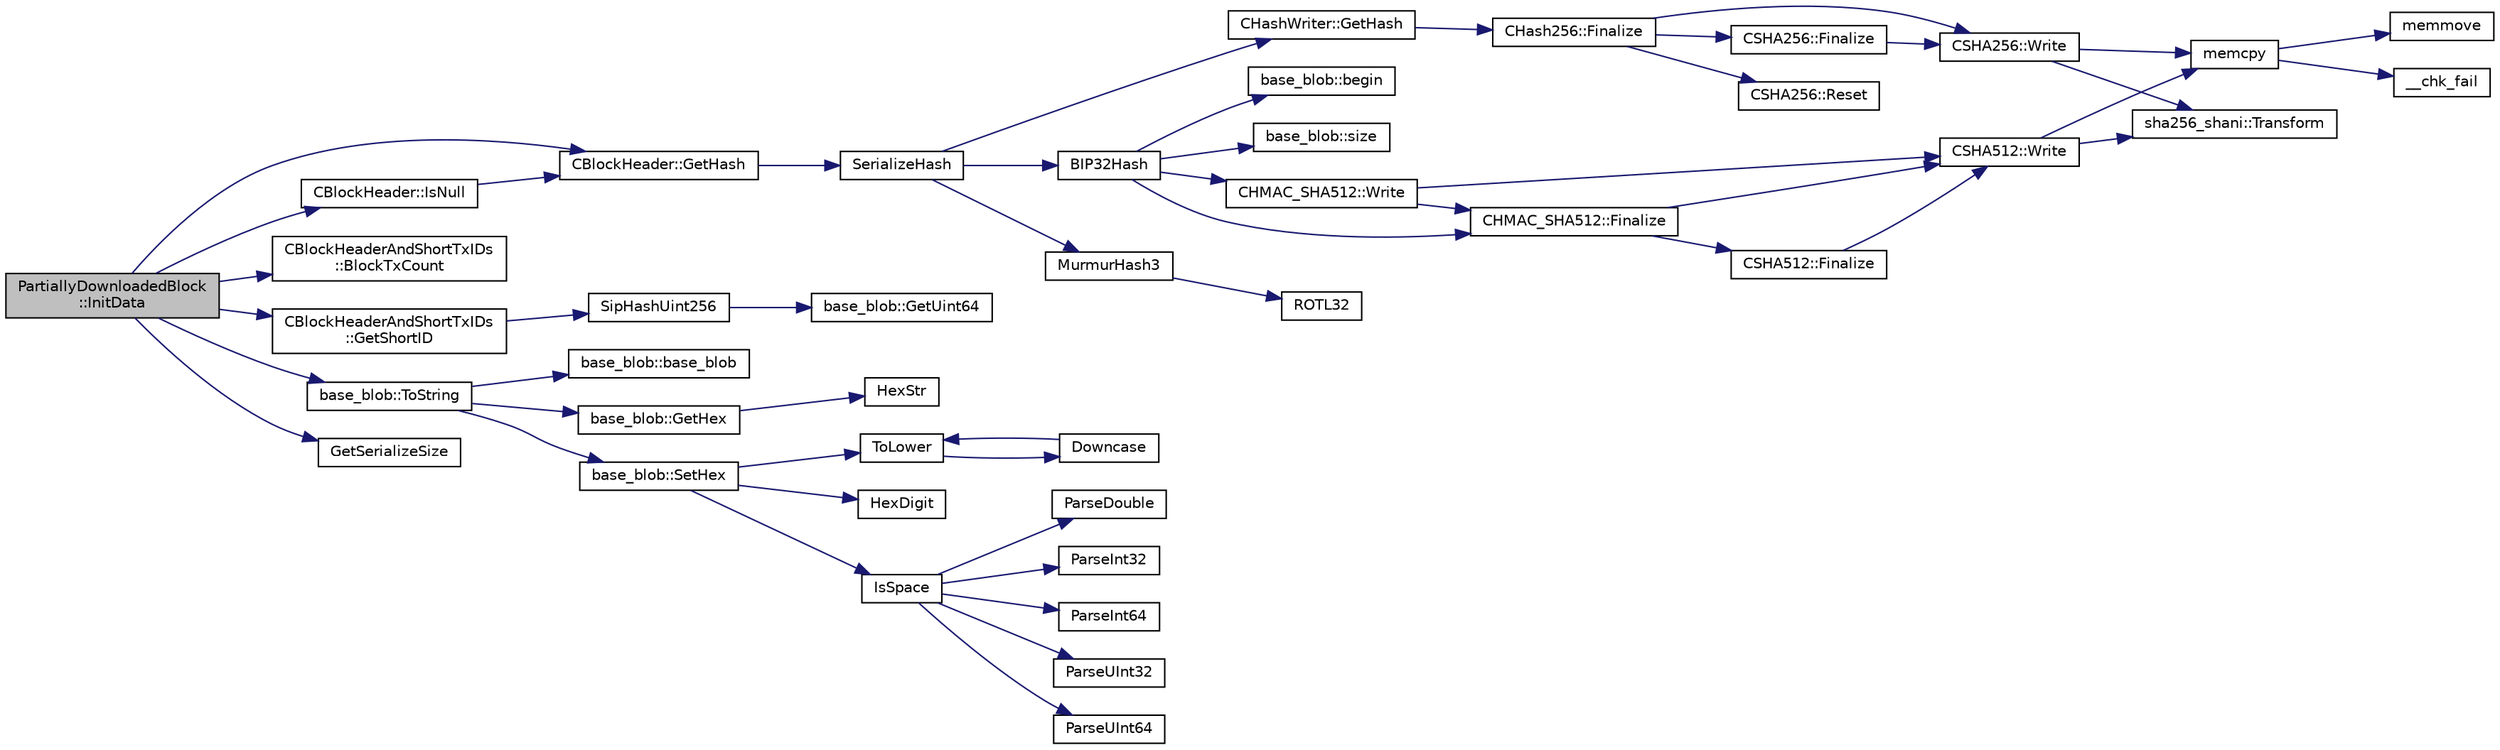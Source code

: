 digraph "PartiallyDownloadedBlock::InitData"
{
  edge [fontname="Helvetica",fontsize="10",labelfontname="Helvetica",labelfontsize="10"];
  node [fontname="Helvetica",fontsize="10",shape=record];
  rankdir="LR";
  Node1 [label="PartiallyDownloadedBlock\l::InitData",height=0.2,width=0.4,color="black", fillcolor="grey75", style="filled", fontcolor="black"];
  Node1 -> Node2 [color="midnightblue",fontsize="10",style="solid",fontname="Helvetica"];
  Node2 [label="CBlockHeader::IsNull",height=0.2,width=0.4,color="black", fillcolor="white", style="filled",URL="$class_c_block_header.html#a5c179f4a8b5728ba381a26d0450403b8"];
  Node2 -> Node3 [color="midnightblue",fontsize="10",style="solid",fontname="Helvetica"];
  Node3 [label="CBlockHeader::GetHash",height=0.2,width=0.4,color="black", fillcolor="white", style="filled",URL="$class_c_block_header.html#ae1165e54882d364b030fb33673d64dbd"];
  Node3 -> Node4 [color="midnightblue",fontsize="10",style="solid",fontname="Helvetica"];
  Node4 [label="SerializeHash",height=0.2,width=0.4,color="black", fillcolor="white", style="filled",URL="$hash_8h.html#a6de694e43f17c62025c6883965b65e63",tooltip="Compute the 256-bit hash of an object&#39;s serialization. "];
  Node4 -> Node5 [color="midnightblue",fontsize="10",style="solid",fontname="Helvetica"];
  Node5 [label="CHashWriter::GetHash",height=0.2,width=0.4,color="black", fillcolor="white", style="filled",URL="$class_c_hash_writer.html#ae94a937211502eabf19477630090093a"];
  Node5 -> Node6 [color="midnightblue",fontsize="10",style="solid",fontname="Helvetica"];
  Node6 [label="CHash256::Finalize",height=0.2,width=0.4,color="black", fillcolor="white", style="filled",URL="$class_c_hash256.html#aa8a70c1b7cf24ce7d00240a1131cf4e7"];
  Node6 -> Node7 [color="midnightblue",fontsize="10",style="solid",fontname="Helvetica"];
  Node7 [label="CSHA256::Finalize",height=0.2,width=0.4,color="black", fillcolor="white", style="filled",URL="$class_c_s_h_a256.html#a4259230be0caefa590bc324fc12b9b90"];
  Node7 -> Node8 [color="midnightblue",fontsize="10",style="solid",fontname="Helvetica"];
  Node8 [label="CSHA256::Write",height=0.2,width=0.4,color="black", fillcolor="white", style="filled",URL="$class_c_s_h_a256.html#a9d7de520a562655da85349372820c883"];
  Node8 -> Node9 [color="midnightblue",fontsize="10",style="solid",fontname="Helvetica"];
  Node9 [label="memcpy",height=0.2,width=0.4,color="black", fillcolor="white", style="filled",URL="$glibc__compat_8cpp.html#a0f46826ab0466591e136db24394923cf"];
  Node9 -> Node10 [color="midnightblue",fontsize="10",style="solid",fontname="Helvetica"];
  Node10 [label="memmove",height=0.2,width=0.4,color="black", fillcolor="white", style="filled",URL="$glibc__compat_8cpp.html#a9778d49e9029dd75bc53ecbbf9f5e9a1"];
  Node9 -> Node11 [color="midnightblue",fontsize="10",style="solid",fontname="Helvetica"];
  Node11 [label="__chk_fail",height=0.2,width=0.4,color="black", fillcolor="white", style="filled",URL="$glibc__compat_8cpp.html#a424ac71631da5ada2976630ff67051d1"];
  Node8 -> Node12 [color="midnightblue",fontsize="10",style="solid",fontname="Helvetica"];
  Node12 [label="sha256_shani::Transform",height=0.2,width=0.4,color="black", fillcolor="white", style="filled",URL="$namespacesha256__shani.html#a97d2e267c87add9a1172d948e05ba471"];
  Node6 -> Node13 [color="midnightblue",fontsize="10",style="solid",fontname="Helvetica"];
  Node13 [label="CSHA256::Reset",height=0.2,width=0.4,color="black", fillcolor="white", style="filled",URL="$class_c_s_h_a256.html#a2122395dd5604990eaa0077b43a0e8d4"];
  Node6 -> Node8 [color="midnightblue",fontsize="10",style="solid",fontname="Helvetica"];
  Node4 -> Node14 [color="midnightblue",fontsize="10",style="solid",fontname="Helvetica"];
  Node14 [label="MurmurHash3",height=0.2,width=0.4,color="black", fillcolor="white", style="filled",URL="$hash_8h.html#a3cf0406d24590eaad9a3163c552e9730"];
  Node14 -> Node15 [color="midnightblue",fontsize="10",style="solid",fontname="Helvetica"];
  Node15 [label="ROTL32",height=0.2,width=0.4,color="black", fillcolor="white", style="filled",URL="$hash_8cpp.html#aa8045f521ac28bee04e4980f93272dc0"];
  Node4 -> Node16 [color="midnightblue",fontsize="10",style="solid",fontname="Helvetica"];
  Node16 [label="BIP32Hash",height=0.2,width=0.4,color="black", fillcolor="white", style="filled",URL="$hash_8h.html#a391c1a6a1f947abbc53cc51fc709110e"];
  Node16 -> Node17 [color="midnightblue",fontsize="10",style="solid",fontname="Helvetica"];
  Node17 [label="base_blob::begin",height=0.2,width=0.4,color="black", fillcolor="white", style="filled",URL="$classbase__blob.html#aeee68e00ceeacf49086e98b661e017ff"];
  Node16 -> Node18 [color="midnightblue",fontsize="10",style="solid",fontname="Helvetica"];
  Node18 [label="base_blob::size",height=0.2,width=0.4,color="black", fillcolor="white", style="filled",URL="$classbase__blob.html#a449c3f902fcab7af6c74aa9fee099542"];
  Node16 -> Node19 [color="midnightblue",fontsize="10",style="solid",fontname="Helvetica"];
  Node19 [label="CHMAC_SHA512::Write",height=0.2,width=0.4,color="black", fillcolor="white", style="filled",URL="$class_c_h_m_a_c___s_h_a512.html#aefdf2b068b668027b67c8822227a5a18"];
  Node19 -> Node20 [color="midnightblue",fontsize="10",style="solid",fontname="Helvetica"];
  Node20 [label="CSHA512::Write",height=0.2,width=0.4,color="black", fillcolor="white", style="filled",URL="$class_c_s_h_a512.html#aefd8260a2c205f11d44670ae68f1aff0"];
  Node20 -> Node9 [color="midnightblue",fontsize="10",style="solid",fontname="Helvetica"];
  Node20 -> Node12 [color="midnightblue",fontsize="10",style="solid",fontname="Helvetica"];
  Node19 -> Node21 [color="midnightblue",fontsize="10",style="solid",fontname="Helvetica"];
  Node21 [label="CHMAC_SHA512::Finalize",height=0.2,width=0.4,color="black", fillcolor="white", style="filled",URL="$class_c_h_m_a_c___s_h_a512.html#a3042ed5129bd381eb18ed2da201d6ed5"];
  Node21 -> Node22 [color="midnightblue",fontsize="10",style="solid",fontname="Helvetica"];
  Node22 [label="CSHA512::Finalize",height=0.2,width=0.4,color="black", fillcolor="white", style="filled",URL="$class_c_s_h_a512.html#aef4627aae19eeeb54bf02ea7b222b688"];
  Node22 -> Node20 [color="midnightblue",fontsize="10",style="solid",fontname="Helvetica"];
  Node21 -> Node20 [color="midnightblue",fontsize="10",style="solid",fontname="Helvetica"];
  Node16 -> Node21 [color="midnightblue",fontsize="10",style="solid",fontname="Helvetica"];
  Node1 -> Node23 [color="midnightblue",fontsize="10",style="solid",fontname="Helvetica"];
  Node23 [label="CBlockHeaderAndShortTxIDs\l::BlockTxCount",height=0.2,width=0.4,color="black", fillcolor="white", style="filled",URL="$class_c_block_header_and_short_tx_i_ds.html#ac9d0ad1cc1d6589d671d1437f343c8f9"];
  Node1 -> Node24 [color="midnightblue",fontsize="10",style="solid",fontname="Helvetica"];
  Node24 [label="CBlockHeaderAndShortTxIDs\l::GetShortID",height=0.2,width=0.4,color="black", fillcolor="white", style="filled",URL="$class_c_block_header_and_short_tx_i_ds.html#a6e25441e2a7d921e109fa8c3c95d554c"];
  Node24 -> Node25 [color="midnightblue",fontsize="10",style="solid",fontname="Helvetica"];
  Node25 [label="SipHashUint256",height=0.2,width=0.4,color="black", fillcolor="white", style="filled",URL="$siphash_8cpp.html#aae60994a4cd54fb47d2bf6b432ab48bc",tooltip="Optimized SipHash-2-4 implementation for uint256. "];
  Node25 -> Node26 [color="midnightblue",fontsize="10",style="solid",fontname="Helvetica"];
  Node26 [label="base_blob::GetUint64",height=0.2,width=0.4,color="black", fillcolor="white", style="filled",URL="$classbase__blob.html#a9262479a68271d46972b8f7d86d15aeb"];
  Node1 -> Node3 [color="midnightblue",fontsize="10",style="solid",fontname="Helvetica"];
  Node1 -> Node27 [color="midnightblue",fontsize="10",style="solid",fontname="Helvetica"];
  Node27 [label="base_blob::ToString",height=0.2,width=0.4,color="black", fillcolor="white", style="filled",URL="$classbase__blob.html#a1a26b5da921f48b09b228d1bfda05088"];
  Node27 -> Node28 [color="midnightblue",fontsize="10",style="solid",fontname="Helvetica"];
  Node28 [label="base_blob::base_blob",height=0.2,width=0.4,color="black", fillcolor="white", style="filled",URL="$classbase__blob.html#ada7be83089951dc9438f384c0587cf29"];
  Node27 -> Node29 [color="midnightblue",fontsize="10",style="solid",fontname="Helvetica"];
  Node29 [label="base_blob::GetHex",height=0.2,width=0.4,color="black", fillcolor="white", style="filled",URL="$classbase__blob.html#a9541747b1f91f9469ac0aff90665bd32"];
  Node29 -> Node30 [color="midnightblue",fontsize="10",style="solid",fontname="Helvetica"];
  Node30 [label="HexStr",height=0.2,width=0.4,color="black", fillcolor="white", style="filled",URL="$strencodings_8h.html#af003e10d5d34c3271ca57ec79059a5ae"];
  Node27 -> Node31 [color="midnightblue",fontsize="10",style="solid",fontname="Helvetica"];
  Node31 [label="base_blob::SetHex",height=0.2,width=0.4,color="black", fillcolor="white", style="filled",URL="$classbase__blob.html#a5ec1f681a2830f4e180fe664c0eb4dd0"];
  Node31 -> Node32 [color="midnightblue",fontsize="10",style="solid",fontname="Helvetica"];
  Node32 [label="IsSpace",height=0.2,width=0.4,color="black", fillcolor="white", style="filled",URL="$strencodings_8h.html#aa30de1eac29287732050df7168cde03a",tooltip="Tests if the given character is a whitespace character. "];
  Node32 -> Node33 [color="midnightblue",fontsize="10",style="solid",fontname="Helvetica"];
  Node33 [label="ParseInt32",height=0.2,width=0.4,color="black", fillcolor="white", style="filled",URL="$strencodings_8h.html#a28581aab6ddb04da2c69bd0f0ffee6ae",tooltip="Convert string to signed 32-bit integer with strict parse error feedback. "];
  Node32 -> Node34 [color="midnightblue",fontsize="10",style="solid",fontname="Helvetica"];
  Node34 [label="ParseInt64",height=0.2,width=0.4,color="black", fillcolor="white", style="filled",URL="$strencodings_8h.html#a7598ac1ae52f69abe5f103fc6e4c9bd9",tooltip="Convert string to signed 64-bit integer with strict parse error feedback. "];
  Node32 -> Node35 [color="midnightblue",fontsize="10",style="solid",fontname="Helvetica"];
  Node35 [label="ParseUInt32",height=0.2,width=0.4,color="black", fillcolor="white", style="filled",URL="$strencodings_8h.html#ad4cd67d1bc9cc91801e9c22a0bd94ca7",tooltip="Convert decimal string to unsigned 32-bit integer with strict parse error feedback. "];
  Node32 -> Node36 [color="midnightblue",fontsize="10",style="solid",fontname="Helvetica"];
  Node36 [label="ParseUInt64",height=0.2,width=0.4,color="black", fillcolor="white", style="filled",URL="$strencodings_8h.html#ab721ae646504bb11a2ac467cc9013659",tooltip="Convert decimal string to unsigned 64-bit integer with strict parse error feedback. "];
  Node32 -> Node37 [color="midnightblue",fontsize="10",style="solid",fontname="Helvetica"];
  Node37 [label="ParseDouble",height=0.2,width=0.4,color="black", fillcolor="white", style="filled",URL="$strencodings_8h.html#ab126210409626dcb61aeb0e4300a8a46",tooltip="Convert string to double with strict parse error feedback. "];
  Node31 -> Node38 [color="midnightblue",fontsize="10",style="solid",fontname="Helvetica"];
  Node38 [label="ToLower",height=0.2,width=0.4,color="black", fillcolor="white", style="filled",URL="$strencodings_8h.html#a3556fcd948bc859caaa04f7355a71b16",tooltip="Converts the given character to its lowercase equivalent. "];
  Node38 -> Node39 [color="midnightblue",fontsize="10",style="solid",fontname="Helvetica"];
  Node39 [label="Downcase",height=0.2,width=0.4,color="black", fillcolor="white", style="filled",URL="$strencodings_8h.html#a0112c4a0e8c623b7fc4a52730c57e2d0",tooltip="Converts the given string to its lowercase equivalent. "];
  Node39 -> Node38 [color="midnightblue",fontsize="10",style="solid",fontname="Helvetica"];
  Node31 -> Node40 [color="midnightblue",fontsize="10",style="solid",fontname="Helvetica"];
  Node40 [label="HexDigit",height=0.2,width=0.4,color="black", fillcolor="white", style="filled",URL="$strencodings_8cpp.html#aa59e8a8c5a39cb5041f93bb95dd02119"];
  Node1 -> Node41 [color="midnightblue",fontsize="10",style="solid",fontname="Helvetica"];
  Node41 [label="GetSerializeSize",height=0.2,width=0.4,color="black", fillcolor="white", style="filled",URL="$serialize_8h.html#adb5a4516b4946127a59c79d21efd61ca"];
}
